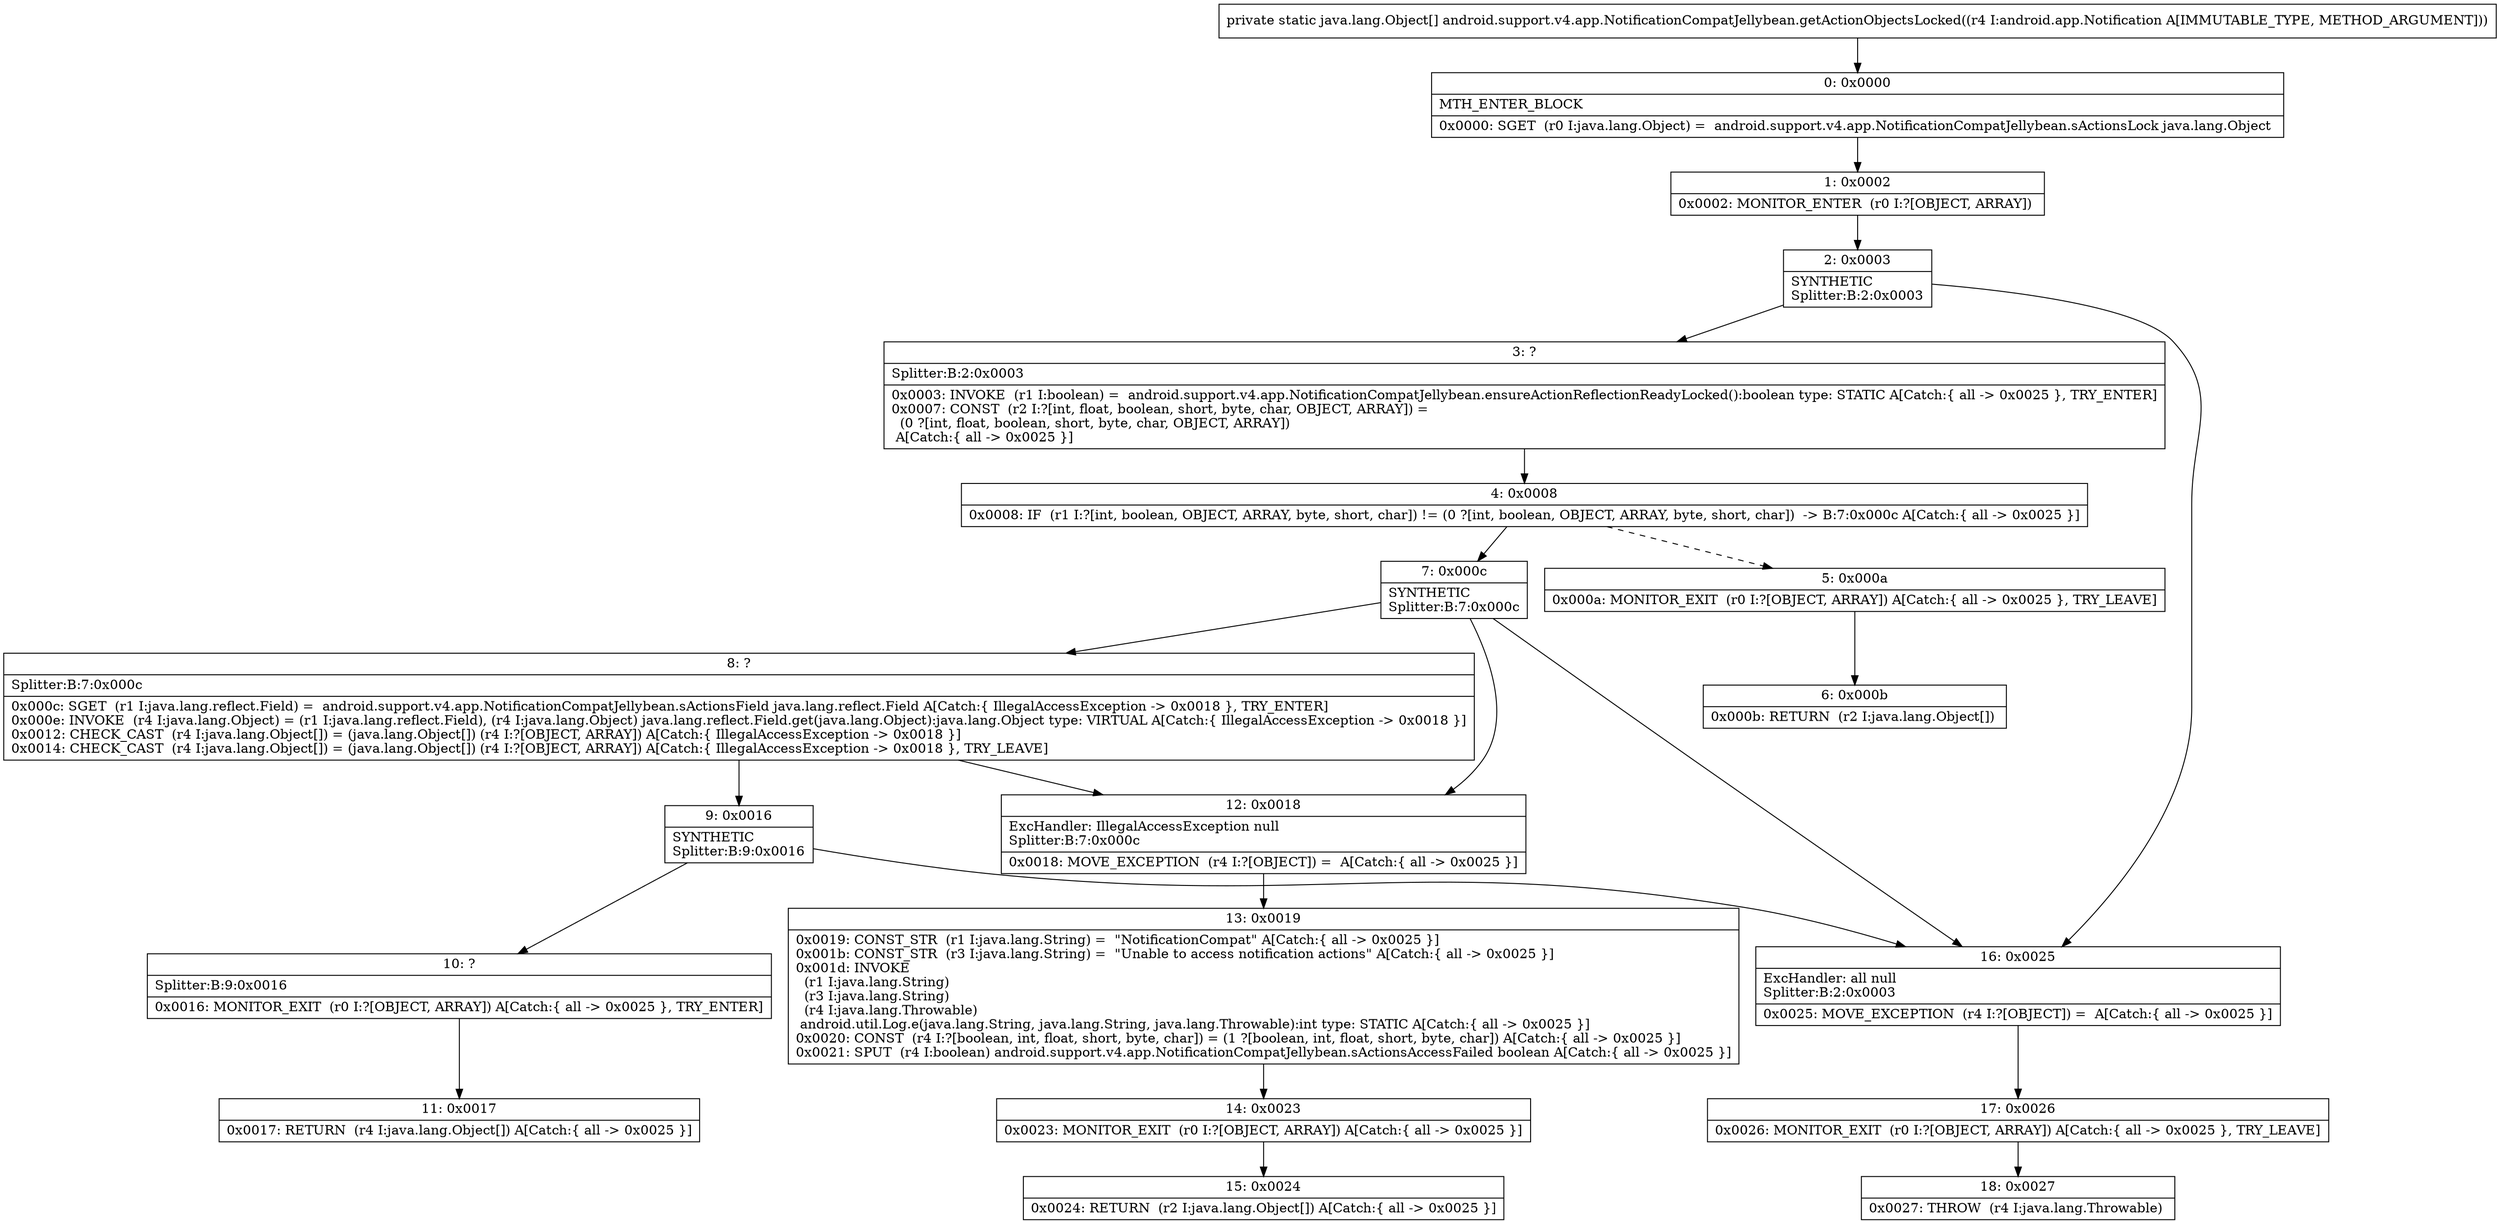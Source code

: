 digraph "CFG forandroid.support.v4.app.NotificationCompatJellybean.getActionObjectsLocked(Landroid\/app\/Notification;)[Ljava\/lang\/Object;" {
Node_0 [shape=record,label="{0\:\ 0x0000|MTH_ENTER_BLOCK\l|0x0000: SGET  (r0 I:java.lang.Object) =  android.support.v4.app.NotificationCompatJellybean.sActionsLock java.lang.Object \l}"];
Node_1 [shape=record,label="{1\:\ 0x0002|0x0002: MONITOR_ENTER  (r0 I:?[OBJECT, ARRAY]) \l}"];
Node_2 [shape=record,label="{2\:\ 0x0003|SYNTHETIC\lSplitter:B:2:0x0003\l}"];
Node_3 [shape=record,label="{3\:\ ?|Splitter:B:2:0x0003\l|0x0003: INVOKE  (r1 I:boolean) =  android.support.v4.app.NotificationCompatJellybean.ensureActionReflectionReadyLocked():boolean type: STATIC A[Catch:\{ all \-\> 0x0025 \}, TRY_ENTER]\l0x0007: CONST  (r2 I:?[int, float, boolean, short, byte, char, OBJECT, ARRAY]) = \l  (0 ?[int, float, boolean, short, byte, char, OBJECT, ARRAY])\l A[Catch:\{ all \-\> 0x0025 \}]\l}"];
Node_4 [shape=record,label="{4\:\ 0x0008|0x0008: IF  (r1 I:?[int, boolean, OBJECT, ARRAY, byte, short, char]) != (0 ?[int, boolean, OBJECT, ARRAY, byte, short, char])  \-\> B:7:0x000c A[Catch:\{ all \-\> 0x0025 \}]\l}"];
Node_5 [shape=record,label="{5\:\ 0x000a|0x000a: MONITOR_EXIT  (r0 I:?[OBJECT, ARRAY]) A[Catch:\{ all \-\> 0x0025 \}, TRY_LEAVE]\l}"];
Node_6 [shape=record,label="{6\:\ 0x000b|0x000b: RETURN  (r2 I:java.lang.Object[]) \l}"];
Node_7 [shape=record,label="{7\:\ 0x000c|SYNTHETIC\lSplitter:B:7:0x000c\l}"];
Node_8 [shape=record,label="{8\:\ ?|Splitter:B:7:0x000c\l|0x000c: SGET  (r1 I:java.lang.reflect.Field) =  android.support.v4.app.NotificationCompatJellybean.sActionsField java.lang.reflect.Field A[Catch:\{ IllegalAccessException \-\> 0x0018 \}, TRY_ENTER]\l0x000e: INVOKE  (r4 I:java.lang.Object) = (r1 I:java.lang.reflect.Field), (r4 I:java.lang.Object) java.lang.reflect.Field.get(java.lang.Object):java.lang.Object type: VIRTUAL A[Catch:\{ IllegalAccessException \-\> 0x0018 \}]\l0x0012: CHECK_CAST  (r4 I:java.lang.Object[]) = (java.lang.Object[]) (r4 I:?[OBJECT, ARRAY]) A[Catch:\{ IllegalAccessException \-\> 0x0018 \}]\l0x0014: CHECK_CAST  (r4 I:java.lang.Object[]) = (java.lang.Object[]) (r4 I:?[OBJECT, ARRAY]) A[Catch:\{ IllegalAccessException \-\> 0x0018 \}, TRY_LEAVE]\l}"];
Node_9 [shape=record,label="{9\:\ 0x0016|SYNTHETIC\lSplitter:B:9:0x0016\l}"];
Node_10 [shape=record,label="{10\:\ ?|Splitter:B:9:0x0016\l|0x0016: MONITOR_EXIT  (r0 I:?[OBJECT, ARRAY]) A[Catch:\{ all \-\> 0x0025 \}, TRY_ENTER]\l}"];
Node_11 [shape=record,label="{11\:\ 0x0017|0x0017: RETURN  (r4 I:java.lang.Object[]) A[Catch:\{ all \-\> 0x0025 \}]\l}"];
Node_12 [shape=record,label="{12\:\ 0x0018|ExcHandler: IllegalAccessException null\lSplitter:B:7:0x000c\l|0x0018: MOVE_EXCEPTION  (r4 I:?[OBJECT]) =  A[Catch:\{ all \-\> 0x0025 \}]\l}"];
Node_13 [shape=record,label="{13\:\ 0x0019|0x0019: CONST_STR  (r1 I:java.lang.String) =  \"NotificationCompat\" A[Catch:\{ all \-\> 0x0025 \}]\l0x001b: CONST_STR  (r3 I:java.lang.String) =  \"Unable to access notification actions\" A[Catch:\{ all \-\> 0x0025 \}]\l0x001d: INVOKE  \l  (r1 I:java.lang.String)\l  (r3 I:java.lang.String)\l  (r4 I:java.lang.Throwable)\l android.util.Log.e(java.lang.String, java.lang.String, java.lang.Throwable):int type: STATIC A[Catch:\{ all \-\> 0x0025 \}]\l0x0020: CONST  (r4 I:?[boolean, int, float, short, byte, char]) = (1 ?[boolean, int, float, short, byte, char]) A[Catch:\{ all \-\> 0x0025 \}]\l0x0021: SPUT  (r4 I:boolean) android.support.v4.app.NotificationCompatJellybean.sActionsAccessFailed boolean A[Catch:\{ all \-\> 0x0025 \}]\l}"];
Node_14 [shape=record,label="{14\:\ 0x0023|0x0023: MONITOR_EXIT  (r0 I:?[OBJECT, ARRAY]) A[Catch:\{ all \-\> 0x0025 \}]\l}"];
Node_15 [shape=record,label="{15\:\ 0x0024|0x0024: RETURN  (r2 I:java.lang.Object[]) A[Catch:\{ all \-\> 0x0025 \}]\l}"];
Node_16 [shape=record,label="{16\:\ 0x0025|ExcHandler: all null\lSplitter:B:2:0x0003\l|0x0025: MOVE_EXCEPTION  (r4 I:?[OBJECT]) =  A[Catch:\{ all \-\> 0x0025 \}]\l}"];
Node_17 [shape=record,label="{17\:\ 0x0026|0x0026: MONITOR_EXIT  (r0 I:?[OBJECT, ARRAY]) A[Catch:\{ all \-\> 0x0025 \}, TRY_LEAVE]\l}"];
Node_18 [shape=record,label="{18\:\ 0x0027|0x0027: THROW  (r4 I:java.lang.Throwable) \l}"];
MethodNode[shape=record,label="{private static java.lang.Object[] android.support.v4.app.NotificationCompatJellybean.getActionObjectsLocked((r4 I:android.app.Notification A[IMMUTABLE_TYPE, METHOD_ARGUMENT])) }"];
MethodNode -> Node_0;
Node_0 -> Node_1;
Node_1 -> Node_2;
Node_2 -> Node_3;
Node_2 -> Node_16;
Node_3 -> Node_4;
Node_4 -> Node_5[style=dashed];
Node_4 -> Node_7;
Node_5 -> Node_6;
Node_7 -> Node_8;
Node_7 -> Node_12;
Node_7 -> Node_16;
Node_8 -> Node_9;
Node_8 -> Node_12;
Node_9 -> Node_10;
Node_9 -> Node_16;
Node_10 -> Node_11;
Node_12 -> Node_13;
Node_13 -> Node_14;
Node_14 -> Node_15;
Node_16 -> Node_17;
Node_17 -> Node_18;
}

